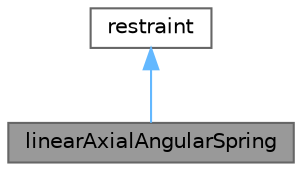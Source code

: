 digraph "linearAxialAngularSpring"
{
 // LATEX_PDF_SIZE
  bgcolor="transparent";
  edge [fontname=Helvetica,fontsize=10,labelfontname=Helvetica,labelfontsize=10];
  node [fontname=Helvetica,fontsize=10,shape=box,height=0.2,width=0.4];
  Node1 [id="Node000001",label="linearAxialAngularSpring",height=0.2,width=0.4,color="gray40", fillcolor="grey60", style="filled", fontcolor="black",tooltip="Linear axial angular spring restraint."];
  Node2 -> Node1 [id="edge1_Node000001_Node000002",dir="back",color="steelblue1",style="solid",tooltip=" "];
  Node2 [id="Node000002",label="restraint",height=0.2,width=0.4,color="gray40", fillcolor="white", style="filled",URL="$classFoam_1_1RBD_1_1restraint.html",tooltip="Base class for defining restraints for rigid-body dynamics."];
}
